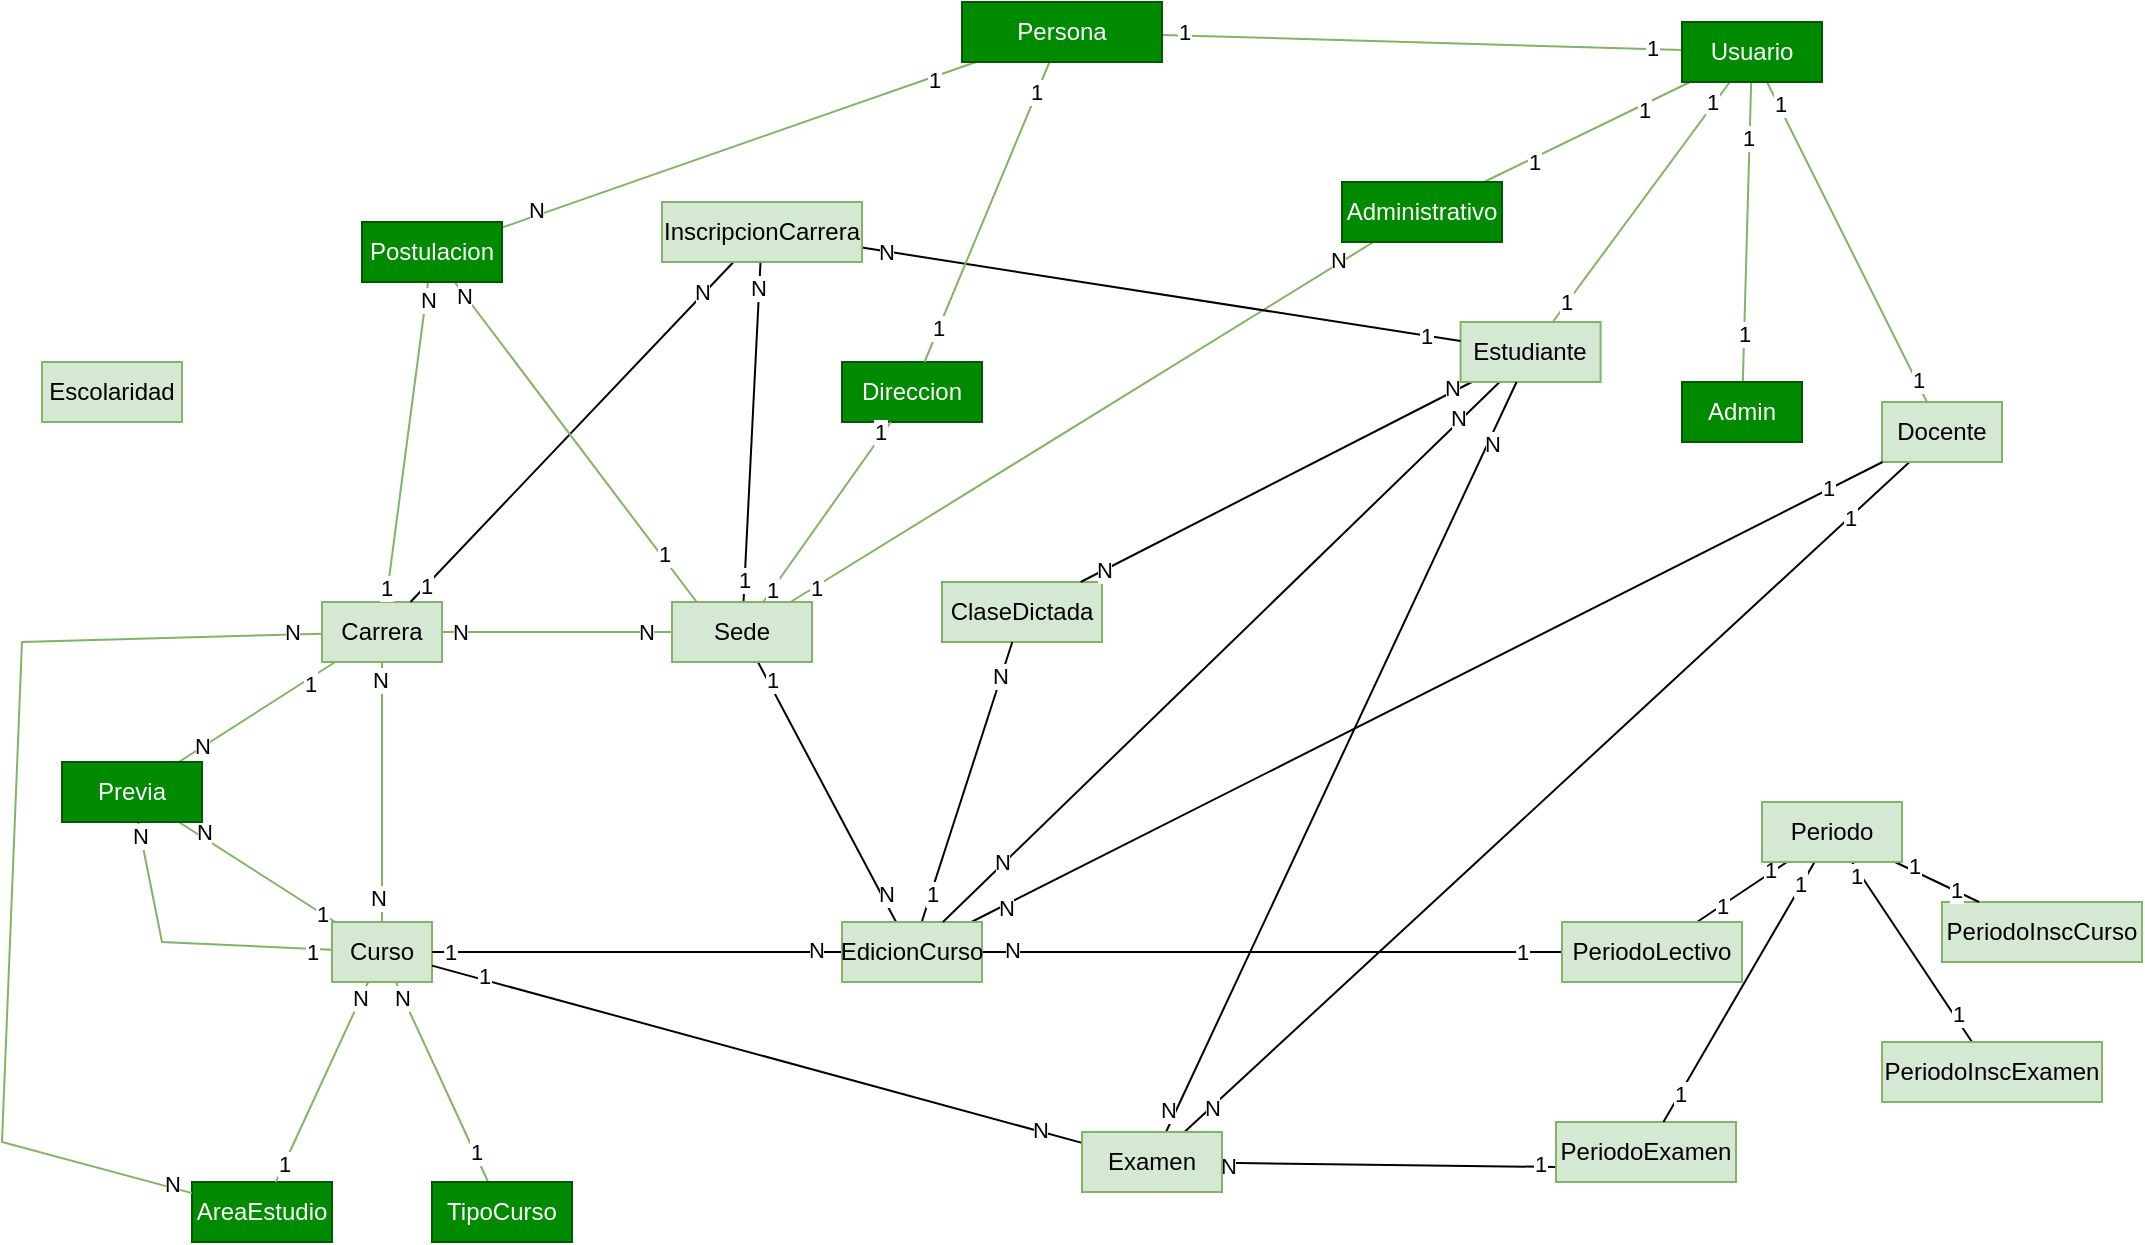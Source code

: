 <mxfile version="13.7.7" type="device"><diagram id="Qp9ZWU45RcwAStLWBg5X" name="Page-1"><mxGraphModel dx="447" dy="256" grid="1" gridSize="10" guides="1" tooltips="1" connect="1" arrows="1" fold="1" page="1" pageScale="1" pageWidth="827" pageHeight="1169" math="0" shadow="0"><root><mxCell id="0"/><mxCell id="1" parent="0"/><mxCell id="c_X9DSfSuN5F9fsBwrEB-309" style="edgeStyle=none;rounded=0;orthogonalLoop=1;jettySize=auto;html=1;endArrow=none;endFill=0;fillColor=#d5e8d4;strokeColor=#82b366;" parent="1" source="c_X9DSfSuN5F9fsBwrEB-275" target="c_X9DSfSuN5F9fsBwrEB-301" edge="1"><mxGeometry relative="1" as="geometry"/></mxCell><mxCell id="c_X9DSfSuN5F9fsBwrEB-313" value="1" style="edgeLabel;html=1;align=center;verticalAlign=middle;resizable=0;points=[];" parent="c_X9DSfSuN5F9fsBwrEB-309" vertex="1" connectable="0"><mxGeometry x="0.631" y="1" relative="1" as="geometry"><mxPoint as="offset"/></mxGeometry></mxCell><mxCell id="c_X9DSfSuN5F9fsBwrEB-317" value="1" style="edgeLabel;html=1;align=center;verticalAlign=middle;resizable=0;points=[];" parent="c_X9DSfSuN5F9fsBwrEB-309" vertex="1" connectable="0"><mxGeometry x="-0.675" relative="1" as="geometry"><mxPoint as="offset"/></mxGeometry></mxCell><mxCell id="c_X9DSfSuN5F9fsBwrEB-275" value="Admin" style="rounded=0;whiteSpace=wrap;html=1;fillColor=#008a00;strokeColor=#005700;fontColor=#ffffff;" parent="1" vertex="1"><mxGeometry x="890" y="210" width="60" height="30" as="geometry"/></mxCell><mxCell id="c_X9DSfSuN5F9fsBwrEB-310" style="edgeStyle=none;rounded=0;orthogonalLoop=1;jettySize=auto;html=1;endArrow=none;endFill=0;fillColor=#d5e8d4;strokeColor=#82b366;" parent="1" source="c_X9DSfSuN5F9fsBwrEB-276" target="c_X9DSfSuN5F9fsBwrEB-301" edge="1"><mxGeometry relative="1" as="geometry"><mxPoint x="784.719" y="110.0" as="sourcePoint"/></mxGeometry></mxCell><mxCell id="c_X9DSfSuN5F9fsBwrEB-316" value="1" style="edgeLabel;html=1;align=center;verticalAlign=middle;resizable=0;points=[];" parent="c_X9DSfSuN5F9fsBwrEB-310" vertex="1" connectable="0"><mxGeometry x="0.548" y="-3" relative="1" as="geometry"><mxPoint x="-1" as="offset"/></mxGeometry></mxCell><mxCell id="c_X9DSfSuN5F9fsBwrEB-319" value="1" style="edgeLabel;html=1;align=center;verticalAlign=middle;resizable=0;points=[];" parent="c_X9DSfSuN5F9fsBwrEB-310" vertex="1" connectable="0"><mxGeometry x="-0.534" y="-2" relative="1" as="geometry"><mxPoint as="offset"/></mxGeometry></mxCell><mxCell id="c_X9DSfSuN5F9fsBwrEB-414" style="edgeStyle=none;rounded=0;orthogonalLoop=1;jettySize=auto;html=1;endArrow=none;endFill=0;fillColor=#d5e8d4;strokeColor=#82b366;" parent="1" source="c_X9DSfSuN5F9fsBwrEB-276" target="c_X9DSfSuN5F9fsBwrEB-299" edge="1"><mxGeometry relative="1" as="geometry"/></mxCell><mxCell id="c_X9DSfSuN5F9fsBwrEB-415" value="1" style="edgeLabel;html=1;align=center;verticalAlign=middle;resizable=0;points=[];" parent="c_X9DSfSuN5F9fsBwrEB-414" vertex="1" connectable="0"><mxGeometry x="0.915" relative="1" as="geometry"><mxPoint as="offset"/></mxGeometry></mxCell><mxCell id="c_X9DSfSuN5F9fsBwrEB-416" value="N" style="edgeLabel;html=1;align=center;verticalAlign=middle;resizable=0;points=[];" parent="c_X9DSfSuN5F9fsBwrEB-414" vertex="1" connectable="0"><mxGeometry x="-0.885" y="-2" relative="1" as="geometry"><mxPoint as="offset"/></mxGeometry></mxCell><mxCell id="c_X9DSfSuN5F9fsBwrEB-276" value="Administrativo" style="rounded=0;whiteSpace=wrap;html=1;fillColor=#008a00;strokeColor=#005700;fontColor=#ffffff;" parent="1" vertex="1"><mxGeometry x="720" y="110" width="80" height="30" as="geometry"/></mxCell><mxCell id="c_X9DSfSuN5F9fsBwrEB-277" value="AreaEstudio" style="rounded=0;whiteSpace=wrap;html=1;fillColor=#008a00;strokeColor=#005700;fontColor=#ffffff;" parent="1" vertex="1"><mxGeometry x="145" y="610" width="70" height="30" as="geometry"/></mxCell><mxCell id="c_X9DSfSuN5F9fsBwrEB-339" style="edgeStyle=none;rounded=0;orthogonalLoop=1;jettySize=auto;html=1;endArrow=none;endFill=0;fillColor=#d5e8d4;strokeColor=#82b366;" parent="1" source="c_X9DSfSuN5F9fsBwrEB-278" target="c_X9DSfSuN5F9fsBwrEB-280" edge="1"><mxGeometry relative="1" as="geometry"/></mxCell><mxCell id="c_X9DSfSuN5F9fsBwrEB-340" value="N" style="edgeLabel;html=1;align=center;verticalAlign=middle;resizable=0;points=[];" parent="c_X9DSfSuN5F9fsBwrEB-339" vertex="1" connectable="0"><mxGeometry x="-0.864" y="-1" relative="1" as="geometry"><mxPoint as="offset"/></mxGeometry></mxCell><mxCell id="c_X9DSfSuN5F9fsBwrEB-341" value="N" style="edgeLabel;html=1;align=center;verticalAlign=middle;resizable=0;points=[];" parent="c_X9DSfSuN5F9fsBwrEB-339" vertex="1" connectable="0"><mxGeometry x="0.815" y="-2" relative="1" as="geometry"><mxPoint as="offset"/></mxGeometry></mxCell><mxCell id="c_X9DSfSuN5F9fsBwrEB-342" style="edgeStyle=none;rounded=0;orthogonalLoop=1;jettySize=auto;html=1;endArrow=none;endFill=0;fillColor=#d5e8d4;strokeColor=#82b366;" parent="1" source="c_X9DSfSuN5F9fsBwrEB-278" target="c_X9DSfSuN5F9fsBwrEB-299" edge="1"><mxGeometry relative="1" as="geometry"/></mxCell><mxCell id="c_X9DSfSuN5F9fsBwrEB-343" value="N" style="edgeLabel;html=1;align=center;verticalAlign=middle;resizable=0;points=[];" parent="c_X9DSfSuN5F9fsBwrEB-342" vertex="1" connectable="0"><mxGeometry x="-0.848" relative="1" as="geometry"><mxPoint as="offset"/></mxGeometry></mxCell><mxCell id="c_X9DSfSuN5F9fsBwrEB-344" value="N" style="edgeLabel;html=1;align=center;verticalAlign=middle;resizable=0;points=[];" parent="c_X9DSfSuN5F9fsBwrEB-342" vertex="1" connectable="0"><mxGeometry x="0.761" relative="1" as="geometry"><mxPoint as="offset"/></mxGeometry></mxCell><mxCell id="c_X9DSfSuN5F9fsBwrEB-378" style="edgeStyle=none;rounded=0;orthogonalLoop=1;jettySize=auto;html=1;endArrow=none;endFill=0;fillColor=#d5e8d4;strokeColor=#82b366;" parent="1" source="c_X9DSfSuN5F9fsBwrEB-278" target="c_X9DSfSuN5F9fsBwrEB-277" edge="1"><mxGeometry relative="1" as="geometry"><Array as="points"><mxPoint x="60" y="340"/><mxPoint x="50" y="590"/></Array></mxGeometry></mxCell><mxCell id="c_X9DSfSuN5F9fsBwrEB-379" value="N" style="edgeLabel;html=1;align=center;verticalAlign=middle;resizable=0;points=[];" parent="c_X9DSfSuN5F9fsBwrEB-378" vertex="1" connectable="0"><mxGeometry x="0.955" y="2" relative="1" as="geometry"><mxPoint as="offset"/></mxGeometry></mxCell><mxCell id="c_X9DSfSuN5F9fsBwrEB-380" value="N" style="edgeLabel;html=1;align=center;verticalAlign=middle;resizable=0;points=[];" parent="c_X9DSfSuN5F9fsBwrEB-378" vertex="1" connectable="0"><mxGeometry x="-0.939" y="-2" relative="1" as="geometry"><mxPoint as="offset"/></mxGeometry></mxCell><mxCell id="c_X9DSfSuN5F9fsBwrEB-278" value="Carrera" style="rounded=0;whiteSpace=wrap;html=1;fillColor=#d5e8d4;strokeColor=#82b366;" parent="1" vertex="1"><mxGeometry x="210" y="320" width="60" height="30" as="geometry"/></mxCell><mxCell id="c_X9DSfSuN5F9fsBwrEB-279" value="ClaseDictada" style="rounded=0;whiteSpace=wrap;html=1;fillColor=#d5e8d4;strokeColor=#82b366;" parent="1" vertex="1"><mxGeometry x="520" y="310" width="80" height="30" as="geometry"/></mxCell><mxCell id="c_X9DSfSuN5F9fsBwrEB-355" style="edgeStyle=none;rounded=0;orthogonalLoop=1;jettySize=auto;html=1;endArrow=none;endFill=0;fillColor=#d5e8d4;strokeColor=#82b366;" parent="1" source="c_X9DSfSuN5F9fsBwrEB-280" target="c_X9DSfSuN5F9fsBwrEB-277" edge="1"><mxGeometry relative="1" as="geometry"/></mxCell><mxCell id="c_X9DSfSuN5F9fsBwrEB-358" value="1" style="edgeLabel;html=1;align=center;verticalAlign=middle;resizable=0;points=[];" parent="c_X9DSfSuN5F9fsBwrEB-355" vertex="1" connectable="0"><mxGeometry x="0.82" y="-1" relative="1" as="geometry"><mxPoint as="offset"/></mxGeometry></mxCell><mxCell id="c_X9DSfSuN5F9fsBwrEB-359" value="N" style="edgeLabel;html=1;align=center;verticalAlign=middle;resizable=0;points=[];" parent="c_X9DSfSuN5F9fsBwrEB-355" vertex="1" connectable="0"><mxGeometry x="-0.847" y="-1" relative="1" as="geometry"><mxPoint as="offset"/></mxGeometry></mxCell><mxCell id="c_X9DSfSuN5F9fsBwrEB-356" style="edgeStyle=none;rounded=0;orthogonalLoop=1;jettySize=auto;html=1;endArrow=none;endFill=0;fillColor=#d5e8d4;strokeColor=#82b366;" parent="1" source="c_X9DSfSuN5F9fsBwrEB-280" target="c_X9DSfSuN5F9fsBwrEB-300" edge="1"><mxGeometry relative="1" as="geometry"/></mxCell><mxCell id="c_X9DSfSuN5F9fsBwrEB-357" value="1" style="edgeLabel;html=1;align=center;verticalAlign=middle;resizable=0;points=[];" parent="c_X9DSfSuN5F9fsBwrEB-356" vertex="1" connectable="0"><mxGeometry x="0.706" y="1" relative="1" as="geometry"><mxPoint as="offset"/></mxGeometry></mxCell><mxCell id="c_X9DSfSuN5F9fsBwrEB-360" value="N" style="edgeLabel;html=1;align=center;verticalAlign=middle;resizable=0;points=[];" parent="c_X9DSfSuN5F9fsBwrEB-356" vertex="1" connectable="0"><mxGeometry x="-0.843" y="-1" relative="1" as="geometry"><mxPoint as="offset"/></mxGeometry></mxCell><mxCell id="c_X9DSfSuN5F9fsBwrEB-280" value="Curso" style="rounded=0;whiteSpace=wrap;html=1;fillColor=#d5e8d4;strokeColor=#82b366;" parent="1" vertex="1"><mxGeometry x="215" y="480" width="50" height="30" as="geometry"/></mxCell><mxCell id="c_X9DSfSuN5F9fsBwrEB-281" value="Direccion" style="rounded=0;whiteSpace=wrap;html=1;fillColor=#008a00;strokeColor=#005700;fontColor=#ffffff;" parent="1" vertex="1"><mxGeometry x="470" y="200" width="70" height="30" as="geometry"/></mxCell><mxCell id="c_X9DSfSuN5F9fsBwrEB-312" style="edgeStyle=none;rounded=0;orthogonalLoop=1;jettySize=auto;html=1;endArrow=none;endFill=0;fillColor=#d5e8d4;strokeColor=#82b366;" parent="1" source="c_X9DSfSuN5F9fsBwrEB-282" target="c_X9DSfSuN5F9fsBwrEB-301" edge="1"><mxGeometry relative="1" as="geometry"/></mxCell><mxCell id="c_X9DSfSuN5F9fsBwrEB-315" value="1" style="edgeLabel;html=1;align=center;verticalAlign=middle;resizable=0;points=[];" parent="c_X9DSfSuN5F9fsBwrEB-312" vertex="1" connectable="0"><mxGeometry x="0.858" y="-1" relative="1" as="geometry"><mxPoint as="offset"/></mxGeometry></mxCell><mxCell id="c_X9DSfSuN5F9fsBwrEB-320" value="1" style="edgeLabel;html=1;align=center;verticalAlign=middle;resizable=0;points=[];" parent="c_X9DSfSuN5F9fsBwrEB-312" vertex="1" connectable="0"><mxGeometry x="-0.859" y="-1" relative="1" as="geometry"><mxPoint as="offset"/></mxGeometry></mxCell><mxCell id="c_X9DSfSuN5F9fsBwrEB-403" style="edgeStyle=none;rounded=0;orthogonalLoop=1;jettySize=auto;html=1;endArrow=none;endFill=0;" parent="1" source="c_X9DSfSuN5F9fsBwrEB-282" target="c_X9DSfSuN5F9fsBwrEB-286" edge="1"><mxGeometry relative="1" as="geometry"/></mxCell><mxCell id="c_X9DSfSuN5F9fsBwrEB-404" value="N" style="edgeLabel;html=1;align=center;verticalAlign=middle;resizable=0;points=[];" parent="c_X9DSfSuN5F9fsBwrEB-403" vertex="1" connectable="0"><mxGeometry x="0.927" relative="1" as="geometry"><mxPoint as="offset"/></mxGeometry></mxCell><mxCell id="c_X9DSfSuN5F9fsBwrEB-407" value="1" style="edgeLabel;html=1;align=center;verticalAlign=middle;resizable=0;points=[];" parent="c_X9DSfSuN5F9fsBwrEB-403" vertex="1" connectable="0"><mxGeometry x="-0.835" relative="1" as="geometry"><mxPoint as="offset"/></mxGeometry></mxCell><mxCell id="c_X9DSfSuN5F9fsBwrEB-282" value="Docente" style="rounded=0;whiteSpace=wrap;html=1;fillColor=#d5e8d4;strokeColor=#82b366;" parent="1" vertex="1"><mxGeometry x="990" y="220" width="60" height="30" as="geometry"/></mxCell><mxCell id="c_X9DSfSuN5F9fsBwrEB-345" style="edgeStyle=none;rounded=0;orthogonalLoop=1;jettySize=auto;html=1;endArrow=none;endFill=0;" parent="1" source="c_X9DSfSuN5F9fsBwrEB-283" target="c_X9DSfSuN5F9fsBwrEB-280" edge="1"><mxGeometry relative="1" as="geometry"/></mxCell><mxCell id="c_X9DSfSuN5F9fsBwrEB-346" value="1" style="edgeLabel;html=1;align=center;verticalAlign=middle;resizable=0;points=[];" parent="c_X9DSfSuN5F9fsBwrEB-345" vertex="1" connectable="0"><mxGeometry x="0.911" relative="1" as="geometry"><mxPoint as="offset"/></mxGeometry></mxCell><mxCell id="c_X9DSfSuN5F9fsBwrEB-349" value="N" style="edgeLabel;html=1;align=center;verticalAlign=middle;resizable=0;points=[];" parent="c_X9DSfSuN5F9fsBwrEB-345" vertex="1" connectable="0"><mxGeometry x="-0.868" y="-1" relative="1" as="geometry"><mxPoint as="offset"/></mxGeometry></mxCell><mxCell id="c_X9DSfSuN5F9fsBwrEB-347" style="edgeStyle=none;rounded=0;orthogonalLoop=1;jettySize=auto;html=1;endArrow=none;endFill=0;" parent="1" source="c_X9DSfSuN5F9fsBwrEB-283" target="c_X9DSfSuN5F9fsBwrEB-299" edge="1"><mxGeometry relative="1" as="geometry"/></mxCell><mxCell id="c_X9DSfSuN5F9fsBwrEB-348" value="1" style="edgeLabel;html=1;align=center;verticalAlign=middle;resizable=0;points=[];" parent="c_X9DSfSuN5F9fsBwrEB-347" vertex="1" connectable="0"><mxGeometry x="0.847" y="-2" relative="1" as="geometry"><mxPoint as="offset"/></mxGeometry></mxCell><mxCell id="c_X9DSfSuN5F9fsBwrEB-350" value="N" style="edgeLabel;html=1;align=center;verticalAlign=middle;resizable=0;points=[];" parent="c_X9DSfSuN5F9fsBwrEB-347" vertex="1" connectable="0"><mxGeometry x="-0.796" y="-2" relative="1" as="geometry"><mxPoint as="offset"/></mxGeometry></mxCell><mxCell id="c_X9DSfSuN5F9fsBwrEB-381" style="edgeStyle=none;rounded=0;orthogonalLoop=1;jettySize=auto;html=1;endArrow=none;endFill=0;" parent="1" source="c_X9DSfSuN5F9fsBwrEB-283" target="c_X9DSfSuN5F9fsBwrEB-295" edge="1"><mxGeometry relative="1" as="geometry"/></mxCell><mxCell id="c_X9DSfSuN5F9fsBwrEB-382" value="1" style="edgeLabel;html=1;align=center;verticalAlign=middle;resizable=0;points=[];" parent="c_X9DSfSuN5F9fsBwrEB-381" vertex="1" connectable="0"><mxGeometry x="0.862" relative="1" as="geometry"><mxPoint as="offset"/></mxGeometry></mxCell><mxCell id="c_X9DSfSuN5F9fsBwrEB-383" value="N" style="edgeLabel;html=1;align=center;verticalAlign=middle;resizable=0;points=[];" parent="c_X9DSfSuN5F9fsBwrEB-381" vertex="1" connectable="0"><mxGeometry x="-0.899" y="1" relative="1" as="geometry"><mxPoint as="offset"/></mxGeometry></mxCell><mxCell id="c_X9DSfSuN5F9fsBwrEB-396" style="edgeStyle=none;rounded=0;orthogonalLoop=1;jettySize=auto;html=1;endArrow=none;endFill=0;" parent="1" source="c_X9DSfSuN5F9fsBwrEB-283" target="c_X9DSfSuN5F9fsBwrEB-279" edge="1"><mxGeometry relative="1" as="geometry"/></mxCell><mxCell id="c_X9DSfSuN5F9fsBwrEB-397" value="N" style="edgeLabel;html=1;align=center;verticalAlign=middle;resizable=0;points=[];" parent="c_X9DSfSuN5F9fsBwrEB-396" vertex="1" connectable="0"><mxGeometry x="0.76" y="1" relative="1" as="geometry"><mxPoint as="offset"/></mxGeometry></mxCell><mxCell id="c_X9DSfSuN5F9fsBwrEB-398" value="1" style="edgeLabel;html=1;align=center;verticalAlign=middle;resizable=0;points=[];" parent="c_X9DSfSuN5F9fsBwrEB-396" vertex="1" connectable="0"><mxGeometry x="-0.806" relative="1" as="geometry"><mxPoint as="offset"/></mxGeometry></mxCell><mxCell id="c_X9DSfSuN5F9fsBwrEB-402" style="edgeStyle=none;rounded=0;orthogonalLoop=1;jettySize=auto;html=1;endArrow=none;endFill=0;" parent="1" source="c_X9DSfSuN5F9fsBwrEB-283" target="c_X9DSfSuN5F9fsBwrEB-282" edge="1"><mxGeometry relative="1" as="geometry"/></mxCell><mxCell id="c_X9DSfSuN5F9fsBwrEB-405" value="N" style="edgeLabel;html=1;align=center;verticalAlign=middle;resizable=0;points=[];" parent="c_X9DSfSuN5F9fsBwrEB-402" vertex="1" connectable="0"><mxGeometry x="-0.927" y="-1" relative="1" as="geometry"><mxPoint as="offset"/></mxGeometry></mxCell><mxCell id="c_X9DSfSuN5F9fsBwrEB-406" value="1" style="edgeLabel;html=1;align=center;verticalAlign=middle;resizable=0;points=[];" parent="c_X9DSfSuN5F9fsBwrEB-402" vertex="1" connectable="0"><mxGeometry x="0.88" y="1" relative="1" as="geometry"><mxPoint as="offset"/></mxGeometry></mxCell><mxCell id="c_X9DSfSuN5F9fsBwrEB-283" value="EdicionCurso" style="rounded=0;whiteSpace=wrap;html=1;fillColor=#d5e8d4;strokeColor=#82b366;" parent="1" vertex="1"><mxGeometry x="470" y="480" width="70" height="30" as="geometry"/></mxCell><mxCell id="c_X9DSfSuN5F9fsBwrEB-284" value="Escolaridad" style="rounded=0;whiteSpace=wrap;html=1;fillColor=#d5e8d4;strokeColor=#82b366;" parent="1" vertex="1"><mxGeometry x="70" y="200" width="70" height="30" as="geometry"/></mxCell><mxCell id="c_X9DSfSuN5F9fsBwrEB-311" style="edgeStyle=none;rounded=0;orthogonalLoop=1;jettySize=auto;html=1;endArrow=none;endFill=0;fillColor=#d5e8d4;strokeColor=#82b366;" parent="1" source="c_X9DSfSuN5F9fsBwrEB-285" target="c_X9DSfSuN5F9fsBwrEB-301" edge="1"><mxGeometry relative="1" as="geometry"/></mxCell><mxCell id="c_X9DSfSuN5F9fsBwrEB-314" value="1" style="edgeLabel;html=1;align=center;verticalAlign=middle;resizable=0;points=[];" parent="c_X9DSfSuN5F9fsBwrEB-311" vertex="1" connectable="0"><mxGeometry x="0.823" y="2" relative="1" as="geometry"><mxPoint as="offset"/></mxGeometry></mxCell><mxCell id="c_X9DSfSuN5F9fsBwrEB-318" value="1" style="edgeLabel;html=1;align=center;verticalAlign=middle;resizable=0;points=[];" parent="c_X9DSfSuN5F9fsBwrEB-311" vertex="1" connectable="0"><mxGeometry x="-0.834" y="1" relative="1" as="geometry"><mxPoint as="offset"/></mxGeometry></mxCell><mxCell id="c_X9DSfSuN5F9fsBwrEB-399" style="edgeStyle=none;rounded=0;orthogonalLoop=1;jettySize=auto;html=1;endArrow=none;endFill=0;" parent="1" source="c_X9DSfSuN5F9fsBwrEB-285" target="c_X9DSfSuN5F9fsBwrEB-279" edge="1"><mxGeometry relative="1" as="geometry"/></mxCell><mxCell id="c_X9DSfSuN5F9fsBwrEB-400" value="N" style="edgeLabel;html=1;align=center;verticalAlign=middle;resizable=0;points=[];" parent="c_X9DSfSuN5F9fsBwrEB-399" vertex="1" connectable="0"><mxGeometry x="0.883" relative="1" as="geometry"><mxPoint as="offset"/></mxGeometry></mxCell><mxCell id="c_X9DSfSuN5F9fsBwrEB-401" value="N" style="edgeLabel;html=1;align=center;verticalAlign=middle;resizable=0;points=[];" parent="c_X9DSfSuN5F9fsBwrEB-399" vertex="1" connectable="0"><mxGeometry x="-0.909" y="-2" relative="1" as="geometry"><mxPoint as="offset"/></mxGeometry></mxCell><mxCell id="c_X9DSfSuN5F9fsBwrEB-408" style="edgeStyle=none;rounded=0;orthogonalLoop=1;jettySize=auto;html=1;endArrow=none;endFill=0;" parent="1" source="c_X9DSfSuN5F9fsBwrEB-285" target="c_X9DSfSuN5F9fsBwrEB-283" edge="1"><mxGeometry relative="1" as="geometry"/></mxCell><mxCell id="c_X9DSfSuN5F9fsBwrEB-409" value="N" style="edgeLabel;html=1;align=center;verticalAlign=middle;resizable=0;points=[];" parent="c_X9DSfSuN5F9fsBwrEB-408" vertex="1" connectable="0"><mxGeometry x="-0.856" y="-2" relative="1" as="geometry"><mxPoint as="offset"/></mxGeometry></mxCell><mxCell id="c_X9DSfSuN5F9fsBwrEB-410" value="N" style="edgeLabel;html=1;align=center;verticalAlign=middle;resizable=0;points=[];" parent="c_X9DSfSuN5F9fsBwrEB-408" vertex="1" connectable="0"><mxGeometry x="0.784" y="-1" relative="1" as="geometry"><mxPoint as="offset"/></mxGeometry></mxCell><mxCell id="c_X9DSfSuN5F9fsBwrEB-285" value="Estudiante" style="rounded=0;whiteSpace=wrap;html=1;fillColor=#d5e8d4;strokeColor=#82b366;" parent="1" vertex="1"><mxGeometry x="779.29" y="180" width="70" height="30" as="geometry"/></mxCell><mxCell id="c_X9DSfSuN5F9fsBwrEB-351" style="edgeStyle=none;rounded=0;orthogonalLoop=1;jettySize=auto;html=1;endArrow=none;endFill=0;" parent="1" source="c_X9DSfSuN5F9fsBwrEB-286" target="c_X9DSfSuN5F9fsBwrEB-280" edge="1"><mxGeometry relative="1" as="geometry"/></mxCell><mxCell id="c_X9DSfSuN5F9fsBwrEB-352" value="1" style="edgeLabel;html=1;align=center;verticalAlign=middle;resizable=0;points=[];" parent="c_X9DSfSuN5F9fsBwrEB-351" vertex="1" connectable="0"><mxGeometry x="0.845" y="-2" relative="1" as="geometry"><mxPoint as="offset"/></mxGeometry></mxCell><mxCell id="c_X9DSfSuN5F9fsBwrEB-353" value="N" style="edgeLabel;html=1;align=center;verticalAlign=middle;resizable=0;points=[];" parent="c_X9DSfSuN5F9fsBwrEB-351" vertex="1" connectable="0"><mxGeometry x="-0.869" y="-1" relative="1" as="geometry"><mxPoint as="offset"/></mxGeometry></mxCell><mxCell id="c_X9DSfSuN5F9fsBwrEB-384" style="edgeStyle=none;rounded=0;orthogonalLoop=1;jettySize=auto;html=1;entryX=0;entryY=0.75;entryDx=0;entryDy=0;endArrow=none;endFill=0;" parent="1" source="c_X9DSfSuN5F9fsBwrEB-286" target="c_X9DSfSuN5F9fsBwrEB-288" edge="1"><mxGeometry relative="1" as="geometry"/></mxCell><mxCell id="c_X9DSfSuN5F9fsBwrEB-385" value="1" style="edgeLabel;html=1;align=center;verticalAlign=middle;resizable=0;points=[];" parent="c_X9DSfSuN5F9fsBwrEB-384" vertex="1" connectable="0"><mxGeometry x="0.902" y="2" relative="1" as="geometry"><mxPoint as="offset"/></mxGeometry></mxCell><mxCell id="c_X9DSfSuN5F9fsBwrEB-386" value="N" style="edgeLabel;html=1;align=center;verticalAlign=middle;resizable=0;points=[];" parent="c_X9DSfSuN5F9fsBwrEB-384" vertex="1" connectable="0"><mxGeometry x="-0.963" y="-1" relative="1" as="geometry"><mxPoint as="offset"/></mxGeometry></mxCell><mxCell id="c_X9DSfSuN5F9fsBwrEB-411" style="edgeStyle=none;rounded=0;orthogonalLoop=1;jettySize=auto;html=1;endArrow=none;endFill=0;" parent="1" source="c_X9DSfSuN5F9fsBwrEB-286" target="c_X9DSfSuN5F9fsBwrEB-285" edge="1"><mxGeometry relative="1" as="geometry"/></mxCell><mxCell id="c_X9DSfSuN5F9fsBwrEB-412" value="N" style="edgeLabel;html=1;align=center;verticalAlign=middle;resizable=0;points=[];" parent="c_X9DSfSuN5F9fsBwrEB-411" vertex="1" connectable="0"><mxGeometry x="0.838" y="-2" relative="1" as="geometry"><mxPoint as="offset"/></mxGeometry></mxCell><mxCell id="c_X9DSfSuN5F9fsBwrEB-413" value="N" style="edgeLabel;html=1;align=center;verticalAlign=middle;resizable=0;points=[];" parent="c_X9DSfSuN5F9fsBwrEB-411" vertex="1" connectable="0"><mxGeometry x="-0.943" y="2" relative="1" as="geometry"><mxPoint x="-3" as="offset"/></mxGeometry></mxCell><mxCell id="c_X9DSfSuN5F9fsBwrEB-286" value="Examen" style="rounded=0;whiteSpace=wrap;html=1;fillColor=#d5e8d4;strokeColor=#82b366;" parent="1" vertex="1"><mxGeometry x="590" y="585" width="70" height="30" as="geometry"/></mxCell><mxCell id="c_X9DSfSuN5F9fsBwrEB-387" style="edgeStyle=none;rounded=0;orthogonalLoop=1;jettySize=auto;html=1;endArrow=none;endFill=0;" parent="1" source="c_X9DSfSuN5F9fsBwrEB-287" target="c_X9DSfSuN5F9fsBwrEB-299" edge="1"><mxGeometry relative="1" as="geometry"/></mxCell><mxCell id="c_X9DSfSuN5F9fsBwrEB-388" value="1" style="edgeLabel;html=1;align=center;verticalAlign=middle;resizable=0;points=[];" parent="c_X9DSfSuN5F9fsBwrEB-387" vertex="1" connectable="0"><mxGeometry x="0.863" y="-1" relative="1" as="geometry"><mxPoint as="offset"/></mxGeometry></mxCell><mxCell id="c_X9DSfSuN5F9fsBwrEB-392" value="N" style="edgeLabel;html=1;align=center;verticalAlign=middle;resizable=0;points=[];" parent="c_X9DSfSuN5F9fsBwrEB-387" vertex="1" connectable="0"><mxGeometry x="-0.846" y="-1" relative="1" as="geometry"><mxPoint as="offset"/></mxGeometry></mxCell><mxCell id="c_X9DSfSuN5F9fsBwrEB-389" style="edgeStyle=none;rounded=0;orthogonalLoop=1;jettySize=auto;html=1;endArrow=none;endFill=0;" parent="1" source="c_X9DSfSuN5F9fsBwrEB-287" target="c_X9DSfSuN5F9fsBwrEB-278" edge="1"><mxGeometry relative="1" as="geometry"/></mxCell><mxCell id="c_X9DSfSuN5F9fsBwrEB-390" value="1" style="edgeLabel;html=1;align=center;verticalAlign=middle;resizable=0;points=[];" parent="c_X9DSfSuN5F9fsBwrEB-389" vertex="1" connectable="0"><mxGeometry x="0.904" relative="1" as="geometry"><mxPoint as="offset"/></mxGeometry></mxCell><mxCell id="c_X9DSfSuN5F9fsBwrEB-391" value="N" style="edgeLabel;html=1;align=center;verticalAlign=middle;resizable=0;points=[];" parent="c_X9DSfSuN5F9fsBwrEB-389" vertex="1" connectable="0"><mxGeometry x="-0.816" y="-1" relative="1" as="geometry"><mxPoint as="offset"/></mxGeometry></mxCell><mxCell id="c_X9DSfSuN5F9fsBwrEB-393" style="edgeStyle=none;rounded=0;orthogonalLoop=1;jettySize=auto;html=1;endArrow=none;endFill=0;" parent="1" source="c_X9DSfSuN5F9fsBwrEB-287" target="c_X9DSfSuN5F9fsBwrEB-285" edge="1"><mxGeometry relative="1" as="geometry"/></mxCell><mxCell id="c_X9DSfSuN5F9fsBwrEB-394" value="1" style="edgeLabel;html=1;align=center;verticalAlign=middle;resizable=0;points=[];" parent="c_X9DSfSuN5F9fsBwrEB-393" vertex="1" connectable="0"><mxGeometry x="0.884" relative="1" as="geometry"><mxPoint as="offset"/></mxGeometry></mxCell><mxCell id="c_X9DSfSuN5F9fsBwrEB-395" value="N" style="edgeLabel;html=1;align=center;verticalAlign=middle;resizable=0;points=[];" parent="c_X9DSfSuN5F9fsBwrEB-393" vertex="1" connectable="0"><mxGeometry x="-0.92" relative="1" as="geometry"><mxPoint as="offset"/></mxGeometry></mxCell><mxCell id="c_X9DSfSuN5F9fsBwrEB-287" value="InscripcionCarrera" style="rounded=0;whiteSpace=wrap;html=1;fillColor=#d5e8d4;strokeColor=#82b366;" parent="1" vertex="1"><mxGeometry x="380" y="120" width="100" height="30" as="geometry"/></mxCell><mxCell id="c_X9DSfSuN5F9fsBwrEB-288" value="PeriodoExamen" style="rounded=0;whiteSpace=wrap;html=1;fillColor=#d5e8d4;strokeColor=#82b366;" parent="1" vertex="1"><mxGeometry x="827" y="580" width="90" height="30" as="geometry"/></mxCell><mxCell id="c_X9DSfSuN5F9fsBwrEB-289" value="PeriodoInscCurso" style="rounded=0;whiteSpace=wrap;html=1;fillColor=#d5e8d4;strokeColor=#82b366;" parent="1" vertex="1"><mxGeometry x="1020" y="470" width="100" height="30" as="geometry"/></mxCell><mxCell id="c_X9DSfSuN5F9fsBwrEB-323" style="edgeStyle=none;rounded=0;orthogonalLoop=1;jettySize=auto;html=1;endArrow=none;endFill=0;" parent="1" source="c_X9DSfSuN5F9fsBwrEB-290" target="c_X9DSfSuN5F9fsBwrEB-296" edge="1"><mxGeometry relative="1" as="geometry"/></mxCell><mxCell id="c_X9DSfSuN5F9fsBwrEB-326" value="1" style="edgeLabel;html=1;align=center;verticalAlign=middle;resizable=0;points=[];" parent="c_X9DSfSuN5F9fsBwrEB-323" vertex="1" connectable="0"><mxGeometry x="0.874" y="2" relative="1" as="geometry"><mxPoint as="offset"/></mxGeometry></mxCell><mxCell id="c_X9DSfSuN5F9fsBwrEB-331" value="1" style="edgeLabel;html=1;align=center;verticalAlign=middle;resizable=0;points=[];" parent="c_X9DSfSuN5F9fsBwrEB-323" vertex="1" connectable="0"><mxGeometry x="-0.711" y="-2" relative="1" as="geometry"><mxPoint as="offset"/></mxGeometry></mxCell><mxCell id="c_X9DSfSuN5F9fsBwrEB-290" value="PeriodoInscExamen" style="rounded=0;whiteSpace=wrap;html=1;fillColor=#d5e8d4;strokeColor=#82b366;" parent="1" vertex="1"><mxGeometry x="990" y="540" width="110" height="30" as="geometry"/></mxCell><mxCell id="c_X9DSfSuN5F9fsBwrEB-321" style="edgeStyle=none;rounded=0;orthogonalLoop=1;jettySize=auto;html=1;endArrow=none;endFill=0;" parent="1" source="c_X9DSfSuN5F9fsBwrEB-295" target="c_X9DSfSuN5F9fsBwrEB-296" edge="1"><mxGeometry relative="1" as="geometry"/></mxCell><mxCell id="c_X9DSfSuN5F9fsBwrEB-328" value="1" style="edgeLabel;html=1;align=center;verticalAlign=middle;resizable=0;points=[];" parent="c_X9DSfSuN5F9fsBwrEB-321" vertex="1" connectable="0"><mxGeometry x="0.643" y="2" relative="1" as="geometry"><mxPoint as="offset"/></mxGeometry></mxCell><mxCell id="c_X9DSfSuN5F9fsBwrEB-329" value="1" style="edgeLabel;html=1;align=center;verticalAlign=middle;resizable=0;points=[];" parent="c_X9DSfSuN5F9fsBwrEB-321" vertex="1" connectable="0"><mxGeometry x="-0.47" relative="1" as="geometry"><mxPoint as="offset"/></mxGeometry></mxCell><mxCell id="c_X9DSfSuN5F9fsBwrEB-295" value="PeriodoLectivo" style="rounded=0;whiteSpace=wrap;html=1;fillColor=#d5e8d4;strokeColor=#82b366;" parent="1" vertex="1"><mxGeometry x="830" y="480" width="90" height="30" as="geometry"/></mxCell><mxCell id="c_X9DSfSuN5F9fsBwrEB-322" style="edgeStyle=none;rounded=0;orthogonalLoop=1;jettySize=auto;html=1;endArrow=none;endFill=0;" parent="1" source="c_X9DSfSuN5F9fsBwrEB-296" target="c_X9DSfSuN5F9fsBwrEB-288" edge="1"><mxGeometry relative="1" as="geometry"/></mxCell><mxCell id="c_X9DSfSuN5F9fsBwrEB-327" value="1" style="edgeLabel;html=1;align=center;verticalAlign=middle;resizable=0;points=[];" parent="c_X9DSfSuN5F9fsBwrEB-322" vertex="1" connectable="0"><mxGeometry x="-0.828" y="-1" relative="1" as="geometry"><mxPoint as="offset"/></mxGeometry></mxCell><mxCell id="c_X9DSfSuN5F9fsBwrEB-330" value="1" style="edgeLabel;html=1;align=center;verticalAlign=middle;resizable=0;points=[];" parent="c_X9DSfSuN5F9fsBwrEB-322" vertex="1" connectable="0"><mxGeometry x="0.782" relative="1" as="geometry"><mxPoint as="offset"/></mxGeometry></mxCell><mxCell id="c_X9DSfSuN5F9fsBwrEB-324" style="edgeStyle=none;rounded=0;orthogonalLoop=1;jettySize=auto;html=1;endArrow=none;endFill=0;" parent="1" source="c_X9DSfSuN5F9fsBwrEB-296" target="c_X9DSfSuN5F9fsBwrEB-289" edge="1"><mxGeometry relative="1" as="geometry"/></mxCell><mxCell id="c_X9DSfSuN5F9fsBwrEB-325" value="1" style="edgeLabel;html=1;align=center;verticalAlign=middle;resizable=0;points=[];" parent="c_X9DSfSuN5F9fsBwrEB-324" vertex="1" connectable="0"><mxGeometry x="-0.616" y="2" relative="1" as="geometry"><mxPoint as="offset"/></mxGeometry></mxCell><mxCell id="c_X9DSfSuN5F9fsBwrEB-332" value="1" style="edgeLabel;html=1;align=center;verticalAlign=middle;resizable=0;points=[];" parent="c_X9DSfSuN5F9fsBwrEB-324" vertex="1" connectable="0"><mxGeometry x="0.438" y="1" relative="1" as="geometry"><mxPoint as="offset"/></mxGeometry></mxCell><mxCell id="c_X9DSfSuN5F9fsBwrEB-296" value="Periodo" style="rounded=0;whiteSpace=wrap;html=1;fillColor=#d5e8d4;strokeColor=#82b366;" parent="1" vertex="1"><mxGeometry x="930" y="420" width="70" height="30" as="geometry"/></mxCell><mxCell id="c_X9DSfSuN5F9fsBwrEB-361" style="edgeStyle=none;rounded=0;orthogonalLoop=1;jettySize=auto;html=1;endArrow=none;endFill=0;fillColor=#d5e8d4;strokeColor=#82b366;" parent="1" source="c_X9DSfSuN5F9fsBwrEB-297" target="c_X9DSfSuN5F9fsBwrEB-304" edge="1"><mxGeometry relative="1" as="geometry"/></mxCell><mxCell id="c_X9DSfSuN5F9fsBwrEB-362" value="1" style="edgeLabel;html=1;align=center;verticalAlign=middle;resizable=0;points=[];" parent="c_X9DSfSuN5F9fsBwrEB-361" vertex="1" connectable="0"><mxGeometry x="0.815" y="-1" relative="1" as="geometry"><mxPoint as="offset"/></mxGeometry></mxCell><mxCell id="c_X9DSfSuN5F9fsBwrEB-363" value="N" style="edgeLabel;html=1;align=center;verticalAlign=middle;resizable=0;points=[];" parent="c_X9DSfSuN5F9fsBwrEB-361" vertex="1" connectable="0"><mxGeometry x="-0.85" y="3" relative="1" as="geometry"><mxPoint as="offset"/></mxGeometry></mxCell><mxCell id="c_X9DSfSuN5F9fsBwrEB-364" style="edgeStyle=none;rounded=0;orthogonalLoop=1;jettySize=auto;html=1;entryX=0.5;entryY=1;entryDx=0;entryDy=0;endArrow=none;endFill=0;fillColor=#d5e8d4;strokeColor=#82b366;" parent="1" source="c_X9DSfSuN5F9fsBwrEB-297" target="c_X9DSfSuN5F9fsBwrEB-299" edge="1"><mxGeometry relative="1" as="geometry"/></mxCell><mxCell id="c_X9DSfSuN5F9fsBwrEB-365" value="1" style="edgeLabel;html=1;align=center;verticalAlign=middle;resizable=0;points=[];" parent="c_X9DSfSuN5F9fsBwrEB-364" vertex="1" connectable="0"><mxGeometry x="0.438" y="1" relative="1" as="geometry"><mxPoint as="offset"/></mxGeometry></mxCell><mxCell id="c_X9DSfSuN5F9fsBwrEB-366" value="N" style="edgeLabel;html=1;align=center;verticalAlign=middle;resizable=0;points=[];" parent="c_X9DSfSuN5F9fsBwrEB-364" vertex="1" connectable="0"><mxGeometry x="-0.933" relative="1" as="geometry"><mxPoint as="offset"/></mxGeometry></mxCell><mxCell id="c_X9DSfSuN5F9fsBwrEB-367" style="edgeStyle=none;rounded=0;orthogonalLoop=1;jettySize=auto;html=1;endArrow=none;endFill=0;fillColor=#d5e8d4;strokeColor=#82b366;" parent="1" source="c_X9DSfSuN5F9fsBwrEB-297" target="c_X9DSfSuN5F9fsBwrEB-278" edge="1"><mxGeometry relative="1" as="geometry"/></mxCell><mxCell id="c_X9DSfSuN5F9fsBwrEB-368" value="1" style="edgeLabel;html=1;align=center;verticalAlign=middle;resizable=0;points=[];" parent="c_X9DSfSuN5F9fsBwrEB-367" vertex="1" connectable="0"><mxGeometry x="0.914" y="-1" relative="1" as="geometry"><mxPoint as="offset"/></mxGeometry></mxCell><mxCell id="c_X9DSfSuN5F9fsBwrEB-369" value="N" style="edgeLabel;html=1;align=center;verticalAlign=middle;resizable=0;points=[];" parent="c_X9DSfSuN5F9fsBwrEB-367" vertex="1" connectable="0"><mxGeometry x="-0.888" y="1" relative="1" as="geometry"><mxPoint as="offset"/></mxGeometry></mxCell><mxCell id="c_X9DSfSuN5F9fsBwrEB-297" value="Postulacion" style="rounded=0;whiteSpace=wrap;html=1;fillColor=#008a00;strokeColor=#005700;fontColor=#ffffff;" parent="1" vertex="1"><mxGeometry x="230" y="130" width="70" height="30" as="geometry"/></mxCell><mxCell id="c_X9DSfSuN5F9fsBwrEB-370" style="edgeStyle=none;rounded=0;orthogonalLoop=1;jettySize=auto;html=1;endArrow=none;endFill=0;fillColor=#d5e8d4;strokeColor=#82b366;" parent="1" source="c_X9DSfSuN5F9fsBwrEB-298" target="c_X9DSfSuN5F9fsBwrEB-278" edge="1"><mxGeometry relative="1" as="geometry"/></mxCell><mxCell id="c_X9DSfSuN5F9fsBwrEB-371" value="1" style="edgeLabel;html=1;align=center;verticalAlign=middle;resizable=0;points=[];" parent="c_X9DSfSuN5F9fsBwrEB-370" vertex="1" connectable="0"><mxGeometry x="0.653" y="-2" relative="1" as="geometry"><mxPoint as="offset"/></mxGeometry></mxCell><mxCell id="c_X9DSfSuN5F9fsBwrEB-417" value="N" style="edgeLabel;html=1;align=center;verticalAlign=middle;resizable=0;points=[];" parent="c_X9DSfSuN5F9fsBwrEB-370" vertex="1" connectable="0"><mxGeometry x="-0.703" y="1" relative="1" as="geometry"><mxPoint as="offset"/></mxGeometry></mxCell><mxCell id="c_X9DSfSuN5F9fsBwrEB-372" style="edgeStyle=none;rounded=0;orthogonalLoop=1;jettySize=auto;html=1;endArrow=none;endFill=0;fillColor=#d5e8d4;strokeColor=#82b366;" parent="1" source="c_X9DSfSuN5F9fsBwrEB-298" target="c_X9DSfSuN5F9fsBwrEB-280" edge="1"><mxGeometry relative="1" as="geometry"/></mxCell><mxCell id="c_X9DSfSuN5F9fsBwrEB-374" value="N" style="edgeLabel;html=1;align=center;verticalAlign=middle;resizable=0;points=[];" parent="c_X9DSfSuN5F9fsBwrEB-372" vertex="1" connectable="0"><mxGeometry x="-0.721" y="3" relative="1" as="geometry"><mxPoint as="offset"/></mxGeometry></mxCell><mxCell id="c_X9DSfSuN5F9fsBwrEB-376" value="1" style="edgeLabel;html=1;align=center;verticalAlign=middle;resizable=0;points=[];" parent="c_X9DSfSuN5F9fsBwrEB-372" vertex="1" connectable="0"><mxGeometry x="0.827" relative="1" as="geometry"><mxPoint as="offset"/></mxGeometry></mxCell><mxCell id="c_X9DSfSuN5F9fsBwrEB-373" style="edgeStyle=none;rounded=0;orthogonalLoop=1;jettySize=auto;html=1;endArrow=none;endFill=0;fillColor=#d5e8d4;strokeColor=#82b366;" parent="1" source="c_X9DSfSuN5F9fsBwrEB-298" target="c_X9DSfSuN5F9fsBwrEB-280" edge="1"><mxGeometry relative="1" as="geometry"><Array as="points"><mxPoint x="130" y="490"/></Array></mxGeometry></mxCell><mxCell id="c_X9DSfSuN5F9fsBwrEB-375" value="N" style="edgeLabel;html=1;align=center;verticalAlign=middle;resizable=0;points=[];" parent="c_X9DSfSuN5F9fsBwrEB-373" vertex="1" connectable="0"><mxGeometry x="-0.904" y="-1" relative="1" as="geometry"><mxPoint as="offset"/></mxGeometry></mxCell><mxCell id="c_X9DSfSuN5F9fsBwrEB-377" value="1" style="edgeLabel;html=1;align=center;verticalAlign=middle;resizable=0;points=[];" parent="c_X9DSfSuN5F9fsBwrEB-373" vertex="1" connectable="0"><mxGeometry x="0.864" y="-1" relative="1" as="geometry"><mxPoint as="offset"/></mxGeometry></mxCell><mxCell id="c_X9DSfSuN5F9fsBwrEB-298" value="Previa" style="rounded=0;whiteSpace=wrap;html=1;fillColor=#008a00;strokeColor=#005700;fontColor=#ffffff;" parent="1" vertex="1"><mxGeometry x="80" y="400" width="70" height="30" as="geometry"/></mxCell><mxCell id="c_X9DSfSuN5F9fsBwrEB-336" style="edgeStyle=none;rounded=0;orthogonalLoop=1;jettySize=auto;html=1;endArrow=none;endFill=0;fillColor=#d5e8d4;strokeColor=#82b366;" parent="1" source="c_X9DSfSuN5F9fsBwrEB-299" target="c_X9DSfSuN5F9fsBwrEB-281" edge="1"><mxGeometry relative="1" as="geometry"/></mxCell><mxCell id="c_X9DSfSuN5F9fsBwrEB-337" value="1" style="edgeLabel;html=1;align=center;verticalAlign=middle;resizable=0;points=[];" parent="c_X9DSfSuN5F9fsBwrEB-336" vertex="1" connectable="0"><mxGeometry x="0.881" y="2" relative="1" as="geometry"><mxPoint as="offset"/></mxGeometry></mxCell><mxCell id="c_X9DSfSuN5F9fsBwrEB-338" value="1" style="edgeLabel;html=1;align=center;verticalAlign=middle;resizable=0;points=[];" parent="c_X9DSfSuN5F9fsBwrEB-336" vertex="1" connectable="0"><mxGeometry x="-0.863" relative="1" as="geometry"><mxPoint as="offset"/></mxGeometry></mxCell><mxCell id="c_X9DSfSuN5F9fsBwrEB-299" value="Sede" style="rounded=0;whiteSpace=wrap;html=1;fillColor=#d5e8d4;strokeColor=#82b366;" parent="1" vertex="1"><mxGeometry x="385" y="320" width="70" height="30" as="geometry"/></mxCell><mxCell id="c_X9DSfSuN5F9fsBwrEB-300" value="TipoCurso" style="rounded=0;whiteSpace=wrap;html=1;fillColor=#008a00;strokeColor=#005700;fontColor=#ffffff;" parent="1" vertex="1"><mxGeometry x="265" y="610" width="70" height="30" as="geometry"/></mxCell><mxCell id="c_X9DSfSuN5F9fsBwrEB-306" style="rounded=0;orthogonalLoop=1;jettySize=auto;html=1;endArrow=none;endFill=0;fillColor=#d5e8d4;strokeColor=#82b366;" parent="1" source="c_X9DSfSuN5F9fsBwrEB-301" target="c_X9DSfSuN5F9fsBwrEB-304" edge="1"><mxGeometry relative="1" as="geometry"/></mxCell><mxCell id="c_X9DSfSuN5F9fsBwrEB-307" value="1" style="edgeLabel;html=1;align=center;verticalAlign=middle;resizable=0;points=[];" parent="c_X9DSfSuN5F9fsBwrEB-306" vertex="1" connectable="0"><mxGeometry x="0.915" y="-2" relative="1" as="geometry"><mxPoint as="offset"/></mxGeometry></mxCell><mxCell id="c_X9DSfSuN5F9fsBwrEB-308" value="1" style="edgeLabel;html=1;align=center;verticalAlign=middle;resizable=0;points=[];" parent="c_X9DSfSuN5F9fsBwrEB-306" vertex="1" connectable="0"><mxGeometry x="-0.883" y="-1" relative="1" as="geometry"><mxPoint as="offset"/></mxGeometry></mxCell><mxCell id="c_X9DSfSuN5F9fsBwrEB-301" value="Usuario" style="rounded=0;whiteSpace=wrap;html=1;fillColor=#008a00;strokeColor=#005700;fontColor=#ffffff;" parent="1" vertex="1"><mxGeometry x="890" y="30" width="70" height="30" as="geometry"/></mxCell><mxCell id="c_X9DSfSuN5F9fsBwrEB-333" style="edgeStyle=none;rounded=0;orthogonalLoop=1;jettySize=auto;html=1;endArrow=none;endFill=0;fillColor=#d5e8d4;strokeColor=#82b366;" parent="1" source="c_X9DSfSuN5F9fsBwrEB-304" target="c_X9DSfSuN5F9fsBwrEB-281" edge="1"><mxGeometry relative="1" as="geometry"/></mxCell><mxCell id="c_X9DSfSuN5F9fsBwrEB-334" value="1" style="edgeLabel;html=1;align=center;verticalAlign=middle;resizable=0;points=[];" parent="c_X9DSfSuN5F9fsBwrEB-333" vertex="1" connectable="0"><mxGeometry x="0.777" y="-1" relative="1" as="geometry"><mxPoint as="offset"/></mxGeometry></mxCell><mxCell id="c_X9DSfSuN5F9fsBwrEB-335" value="1" style="edgeLabel;html=1;align=center;verticalAlign=middle;resizable=0;points=[];" parent="c_X9DSfSuN5F9fsBwrEB-333" vertex="1" connectable="0"><mxGeometry x="-0.802" y="-1" relative="1" as="geometry"><mxPoint as="offset"/></mxGeometry></mxCell><mxCell id="c_X9DSfSuN5F9fsBwrEB-304" value="Persona" style="rounded=0;whiteSpace=wrap;html=1;fillColor=#008a00;strokeColor=#005700;fontColor=#ffffff;" parent="1" vertex="1"><mxGeometry x="530" y="20" width="100" height="30" as="geometry"/></mxCell></root></mxGraphModel></diagram></mxfile>